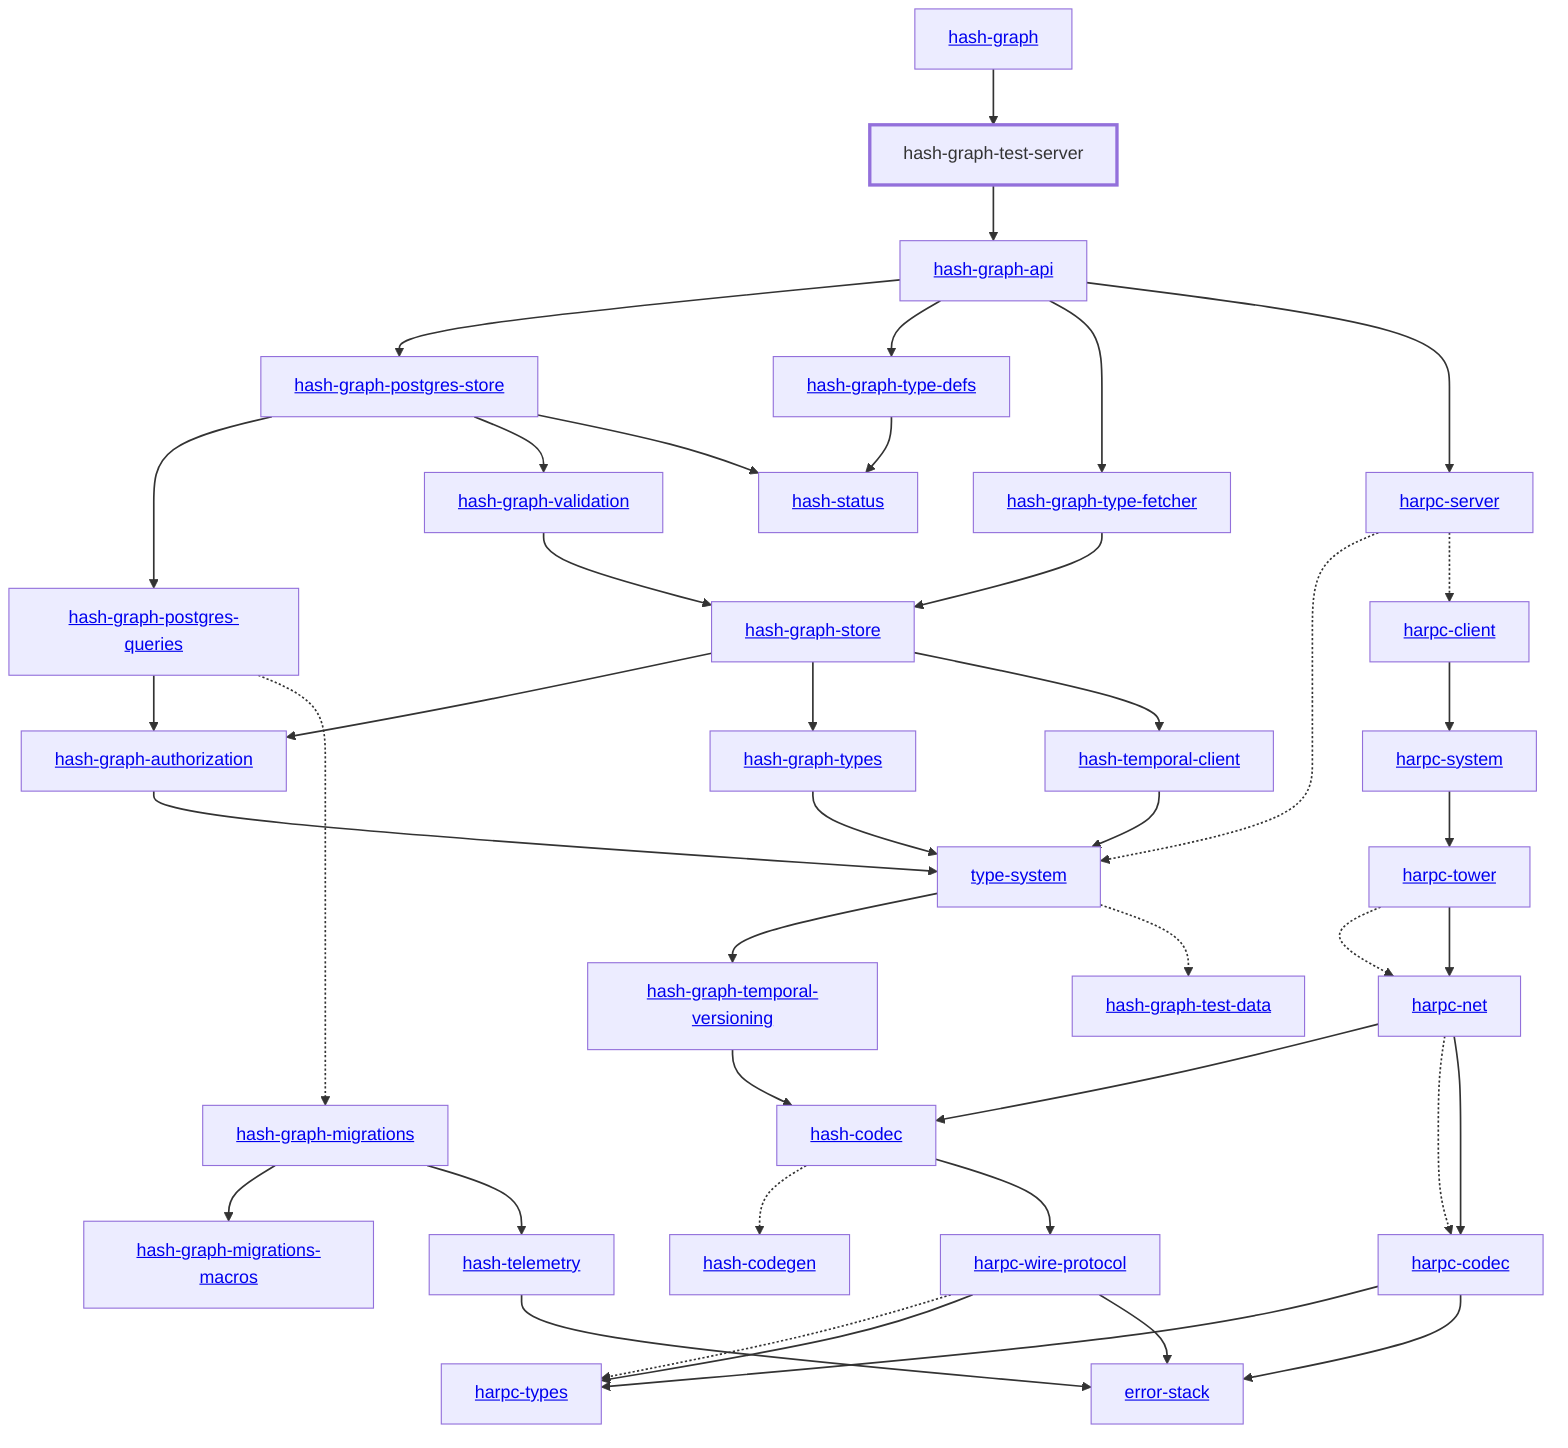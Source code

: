 graph TD
    linkStyle default stroke-width:1.5px
    classDef default stroke-width:1px
    classDef root stroke-width:3px
    classDef dev stroke-width:1px
    classDef build stroke-width:1px
    %% Legend
    %% --> : Normal dependency
    %% -.-> : Dev dependency
    %% ---> : Build dependency
    0[<a href="../hash_graph">hash-graph</a>]
    1[<a href="../type_system">type-system</a>]
    2[<a href="../hash_codec">hash-codec</a>]
    3[<a href="../hash_codegen">hash-codegen</a>]
    4[<a href="../hash_graph_api">hash-graph-api</a>]
    5[<a href="../hash_graph_authorization">hash-graph-authorization</a>]
    6[<a href="../hash_graph_migrations">hash-graph-migrations</a>]
    7[<a href="../hash_graph_migrations_macros">hash-graph-migrations-macros</a>]
    8[<a href="../hash_graph_postgres_queries">hash-graph-postgres-queries</a>]
    9[<a href="../hash_graph_postgres_store">hash-graph-postgres-store</a>]
    10[<a href="../hash_graph_store">hash-graph-store</a>]
    11[<a href="../hash_graph_temporal_versioning">hash-graph-temporal-versioning</a>]
    12[hash-graph-test-server]
    class 12 root
    13[<a href="../hash_graph_type_defs">hash-graph-type-defs</a>]
    14[<a href="../hash_graph_type_fetcher">hash-graph-type-fetcher</a>]
    15[<a href="../hash_graph_types">hash-graph-types</a>]
    16[<a href="../hash_graph_validation">hash-graph-validation</a>]
    17[<a href="../harpc_client">harpc-client</a>]
    18[<a href="../harpc_codec">harpc-codec</a>]
    19[<a href="../harpc_net">harpc-net</a>]
    20[<a href="../harpc_server">harpc-server</a>]
    21[<a href="../harpc_system">harpc-system</a>]
    22[<a href="../harpc_tower">harpc-tower</a>]
    23[<a href="../harpc_types">harpc-types</a>]
    24[<a href="../harpc_wire_protocol">harpc-wire-protocol</a>]
    25[<a href="../hash_status">hash-status</a>]
    26[<a href="../hash_telemetry">hash-telemetry</a>]
    27[<a href="../hash_temporal_client">hash-temporal-client</a>]
    28[<a href="../error_stack">error-stack</a>]
    29[<a href="../hash_graph_test_data">hash-graph-test-data</a>]
    0 --> 12
    1 --> 11
    1 -.-> 29
    2 -.-> 3
    2 --> 24
    4 --> 9
    4 --> 13
    4 --> 14
    4 --> 20
    5 --> 1
    6 --> 7
    6 --> 26
    8 --> 5
    8 -.-> 6
    9 --> 8
    9 --> 16
    9 --> 25
    10 --> 5
    10 --> 15
    10 --> 27
    11 --> 2
    12 --> 4
    13 --> 25
    14 --> 10
    15 --> 1
    16 --> 10
    17 --> 21
    18 --> 23
    18 --> 28
    19 --> 2
    19 -.-> 18
    19 --> 18
    20 -.-> 1
    20 -.-> 17
    21 --> 22
    22 -.-> 19
    22 --> 19
    24 -.-> 23
    24 --> 23
    24 --> 28
    26 --> 28
    27 --> 1